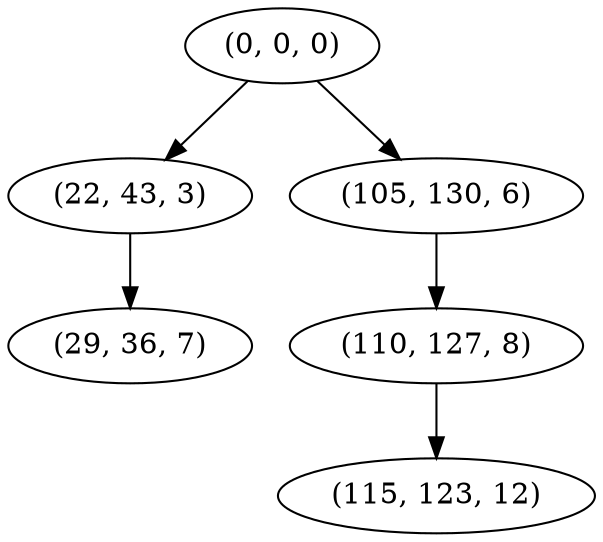 digraph tree {
    "(0, 0, 0)";
    "(22, 43, 3)";
    "(29, 36, 7)";
    "(105, 130, 6)";
    "(110, 127, 8)";
    "(115, 123, 12)";
    "(0, 0, 0)" -> "(22, 43, 3)";
    "(0, 0, 0)" -> "(105, 130, 6)";
    "(22, 43, 3)" -> "(29, 36, 7)";
    "(105, 130, 6)" -> "(110, 127, 8)";
    "(110, 127, 8)" -> "(115, 123, 12)";
}
